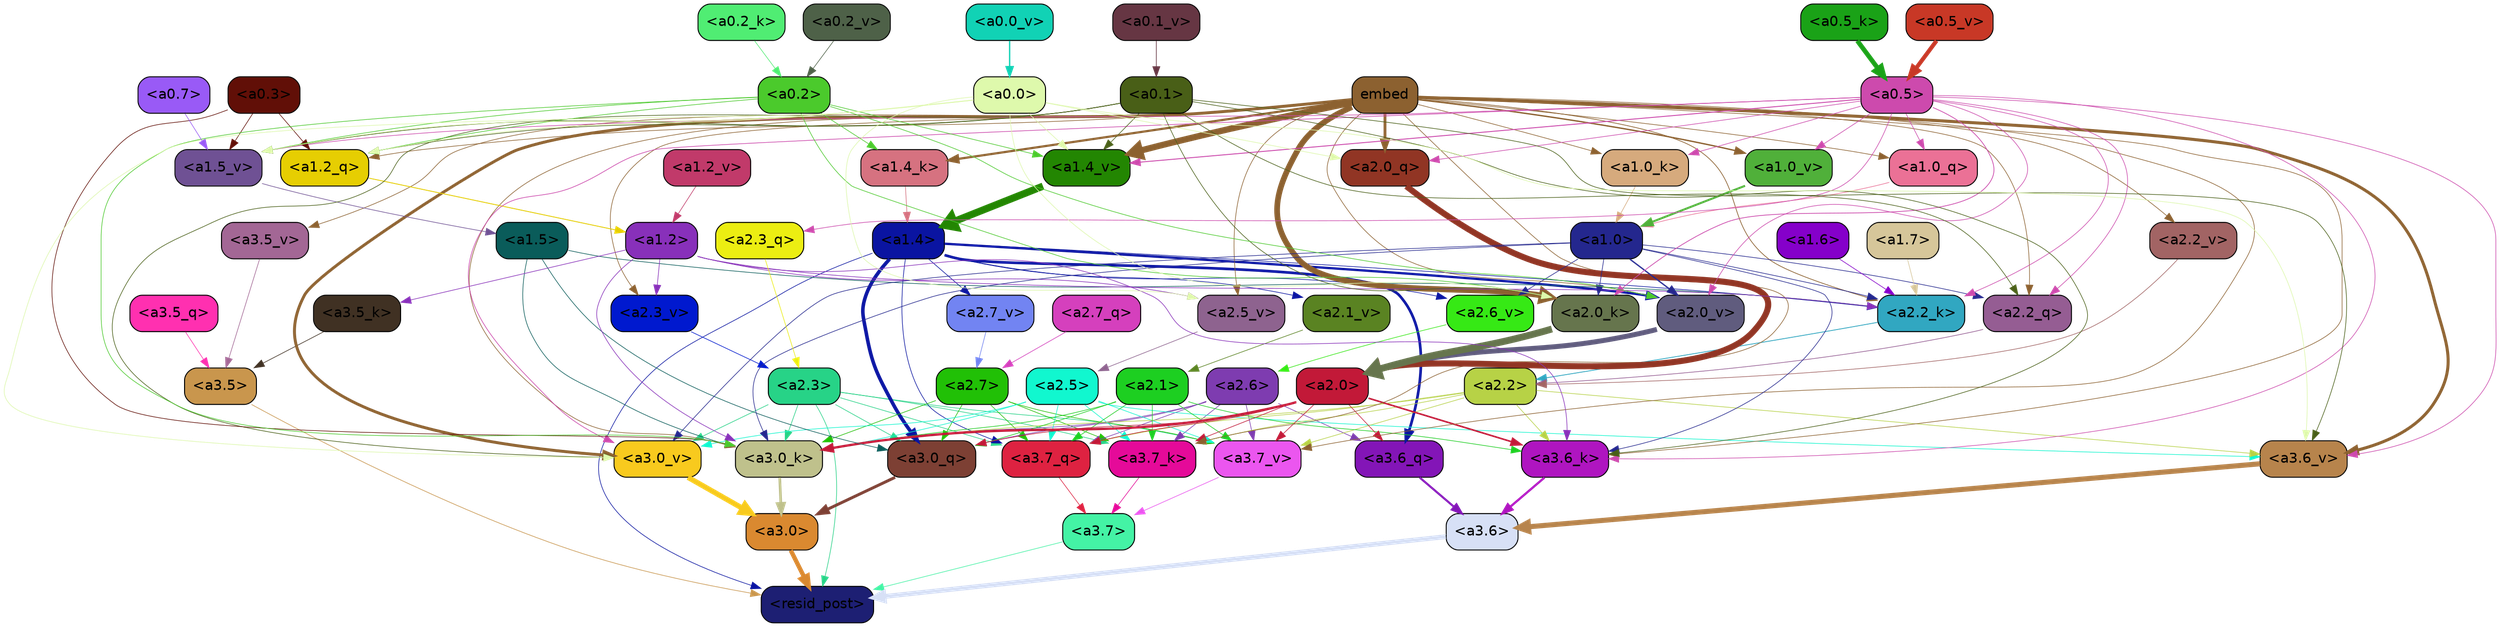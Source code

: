 strict digraph "" {
	graph [bgcolor=transparent,
		layout=dot,
		overlap=false,
		splines=true
	];
	"<a3.7>"	[color=black,
		fillcolor="#44f3a5",
		fontname=Helvetica,
		shape=box,
		style="filled, rounded"];
	"<resid_post>"	[color=black,
		fillcolor="#1d1f73",
		fontname=Helvetica,
		shape=box,
		style="filled, rounded"];
	"<a3.7>" -> "<resid_post>"	[color="#44f3a5",
		penwidth=0.6];
	"<a3.6>"	[color=black,
		fillcolor="#d7e0f6",
		fontname=Helvetica,
		shape=box,
		style="filled, rounded"];
	"<a3.6>" -> "<resid_post>"	[color="#d7e0f6",
		penwidth=4.6696330308914185];
	"<a3.5>"	[color=black,
		fillcolor="#c9964d",
		fontname=Helvetica,
		shape=box,
		style="filled, rounded"];
	"<a3.5>" -> "<resid_post>"	[color="#c9964d",
		penwidth=0.6];
	"<a3.0>"	[color=black,
		fillcolor="#da8930",
		fontname=Helvetica,
		shape=box,
		style="filled, rounded"];
	"<a3.0>" -> "<resid_post>"	[color="#da8930",
		penwidth=4.282557368278503];
	"<a2.3>"	[color=black,
		fillcolor="#27d387",
		fontname=Helvetica,
		shape=box,
		style="filled, rounded"];
	"<a2.3>" -> "<resid_post>"	[color="#27d387",
		penwidth=0.6];
	"<a3.7_q>"	[color=black,
		fillcolor="#de2241",
		fontname=Helvetica,
		shape=box,
		style="filled, rounded"];
	"<a2.3>" -> "<a3.7_q>"	[color="#27d387",
		penwidth=0.6];
	"<a3.0_q>"	[color=black,
		fillcolor="#7d4034",
		fontname=Helvetica,
		shape=box,
		style="filled, rounded"];
	"<a2.3>" -> "<a3.0_q>"	[color="#27d387",
		penwidth=0.6];
	"<a3.7_k>"	[color=black,
		fillcolor="#e50a99",
		fontname=Helvetica,
		shape=box,
		style="filled, rounded"];
	"<a2.3>" -> "<a3.7_k>"	[color="#27d387",
		penwidth=0.6];
	"<a3.0_k>"	[color=black,
		fillcolor="#bfc18c",
		fontname=Helvetica,
		shape=box,
		style="filled, rounded"];
	"<a2.3>" -> "<a3.0_k>"	[color="#27d387",
		penwidth=0.6];
	"<a3.7_v>"	[color=black,
		fillcolor="#eb56ef",
		fontname=Helvetica,
		shape=box,
		style="filled, rounded"];
	"<a2.3>" -> "<a3.7_v>"	[color="#27d387",
		penwidth=0.6];
	"<a3.0_v>"	[color=black,
		fillcolor="#f8ca1e",
		fontname=Helvetica,
		shape=box,
		style="filled, rounded"];
	"<a2.3>" -> "<a3.0_v>"	[color="#27d387",
		penwidth=0.6];
	"<a1.4>"	[color=black,
		fillcolor="#0a14a1",
		fontname=Helvetica,
		shape=box,
		style="filled, rounded"];
	"<a1.4>" -> "<resid_post>"	[color="#0a14a1",
		penwidth=0.6];
	"<a1.4>" -> "<a3.7_q>"	[color="#0a14a1",
		penwidth=0.6];
	"<a3.6_q>"	[color=black,
		fillcolor="#8315b7",
		fontname=Helvetica,
		shape=box,
		style="filled, rounded"];
	"<a1.4>" -> "<a3.6_q>"	[color="#0a14a1",
		penwidth=2.6073555648326874];
	"<a1.4>" -> "<a3.0_q>"	[color="#0a14a1",
		penwidth=3.4971605762839317];
	"<a2.2_k>"	[color=black,
		fillcolor="#31a7c1",
		fontname=Helvetica,
		shape=box,
		style="filled, rounded"];
	"<a1.4>" -> "<a2.2_k>"	[color="#0a14a1",
		penwidth=0.6];
	"<a2.7_v>"	[color=black,
		fillcolor="#7284f2",
		fontname=Helvetica,
		shape=box,
		style="filled, rounded"];
	"<a1.4>" -> "<a2.7_v>"	[color="#0a14a1",
		penwidth=0.6];
	"<a2.6_v>"	[color=black,
		fillcolor="#36e915",
		fontname=Helvetica,
		shape=box,
		style="filled, rounded"];
	"<a1.4>" -> "<a2.6_v>"	[color="#0a14a1",
		penwidth=0.6];
	"<a2.1_v>"	[color=black,
		fillcolor="#5a8322",
		fontname=Helvetica,
		shape=box,
		style="filled, rounded"];
	"<a1.4>" -> "<a2.1_v>"	[color="#0a14a1",
		penwidth=0.6];
	"<a2.0_v>"	[color=black,
		fillcolor="#605c7e",
		fontname=Helvetica,
		shape=box,
		style="filled, rounded"];
	"<a1.4>" -> "<a2.0_v>"	[color="#0a14a1",
		penwidth=2.268670678138733];
	"<a3.7_q>" -> "<a3.7>"	[color="#de2241",
		penwidth=0.6];
	"<a3.6_q>" -> "<a3.6>"	[color="#8315b7",
		penwidth=2.03758105635643];
	"<a3.5_q>"	[color=black,
		fillcolor="#ff30b0",
		fontname=Helvetica,
		shape=box,
		style="filled, rounded"];
	"<a3.5_q>" -> "<a3.5>"	[color="#ff30b0",
		penwidth=0.6];
	"<a3.0_q>" -> "<a3.0>"	[color="#7d4034",
		penwidth=2.8638100624084473];
	"<a3.7_k>" -> "<a3.7>"	[color="#e50a99",
		penwidth=0.6];
	"<a3.6_k>"	[color=black,
		fillcolor="#af15c0",
		fontname=Helvetica,
		shape=box,
		style="filled, rounded"];
	"<a3.6_k>" -> "<a3.6>"	[color="#af15c0",
		penwidth=2.174198240041733];
	"<a3.5_k>"	[color=black,
		fillcolor="#403123",
		fontname=Helvetica,
		shape=box,
		style="filled, rounded"];
	"<a3.5_k>" -> "<a3.5>"	[color="#403123",
		penwidth=0.6];
	"<a3.0_k>" -> "<a3.0>"	[color="#bfc18c",
		penwidth=2.6274144649505615];
	"<a3.7_v>" -> "<a3.7>"	[color="#eb56ef",
		penwidth=0.6];
	"<a3.6_v>"	[color=black,
		fillcolor="#b7844c",
		fontname=Helvetica,
		shape=box,
		style="filled, rounded"];
	"<a3.6_v>" -> "<a3.6>"	[color="#b7844c",
		penwidth=5.002329230308533];
	"<a3.5_v>"	[color=black,
		fillcolor="#a36795",
		fontname=Helvetica,
		shape=box,
		style="filled, rounded"];
	"<a3.5_v>" -> "<a3.5>"	[color="#a36795",
		penwidth=0.6];
	"<a3.0_v>" -> "<a3.0>"	[color="#f8ca1e",
		penwidth=5.188832879066467];
	"<a2.7>"	[color=black,
		fillcolor="#21c006",
		fontname=Helvetica,
		shape=box,
		style="filled, rounded"];
	"<a2.7>" -> "<a3.7_q>"	[color="#21c006",
		penwidth=0.6];
	"<a2.7>" -> "<a3.0_q>"	[color="#21c006",
		penwidth=0.6];
	"<a2.7>" -> "<a3.7_k>"	[color="#21c006",
		penwidth=0.6];
	"<a2.7>" -> "<a3.0_k>"	[color="#21c006",
		penwidth=0.6];
	"<a2.7>" -> "<a3.7_v>"	[color="#21c006",
		penwidth=0.6];
	"<a2.6>"	[color=black,
		fillcolor="#7e3cb0",
		fontname=Helvetica,
		shape=box,
		style="filled, rounded"];
	"<a2.6>" -> "<a3.7_q>"	[color="#7e3cb0",
		penwidth=0.6];
	"<a2.6>" -> "<a3.6_q>"	[color="#7e3cb0",
		penwidth=0.6];
	"<a2.6>" -> "<a3.0_q>"	[color="#7e3cb0",
		penwidth=0.6];
	"<a2.6>" -> "<a3.7_k>"	[color="#7e3cb0",
		penwidth=0.6];
	"<a2.6>" -> "<a3.0_k>"	[color="#7e3cb0",
		penwidth=0.6];
	"<a2.6>" -> "<a3.7_v>"	[color="#7e3cb0",
		penwidth=0.6];
	"<a2.5>"	[color=black,
		fillcolor="#11f7cf",
		fontname=Helvetica,
		shape=box,
		style="filled, rounded"];
	"<a2.5>" -> "<a3.7_q>"	[color="#11f7cf",
		penwidth=0.6];
	"<a2.5>" -> "<a3.7_k>"	[color="#11f7cf",
		penwidth=0.6];
	"<a2.5>" -> "<a3.0_k>"	[color="#11f7cf",
		penwidth=0.6];
	"<a2.5>" -> "<a3.7_v>"	[color="#11f7cf",
		penwidth=0.6];
	"<a2.5>" -> "<a3.6_v>"	[color="#11f7cf",
		penwidth=0.6];
	"<a2.5>" -> "<a3.0_v>"	[color="#11f7cf",
		penwidth=0.6];
	"<a2.2>"	[color=black,
		fillcolor="#b7d246",
		fontname=Helvetica,
		shape=box,
		style="filled, rounded"];
	"<a2.2>" -> "<a3.7_q>"	[color="#b7d246",
		penwidth=0.6];
	"<a2.2>" -> "<a3.7_k>"	[color="#b7d246",
		penwidth=0.6];
	"<a2.2>" -> "<a3.6_k>"	[color="#b7d246",
		penwidth=0.6];
	"<a2.2>" -> "<a3.0_k>"	[color="#b7d246",
		penwidth=0.6];
	"<a2.2>" -> "<a3.7_v>"	[color="#b7d246",
		penwidth=0.6];
	"<a2.2>" -> "<a3.6_v>"	[color="#b7d246",
		penwidth=0.6];
	"<a2.1>"	[color=black,
		fillcolor="#1dcf21",
		fontname=Helvetica,
		shape=box,
		style="filled, rounded"];
	"<a2.1>" -> "<a3.7_q>"	[color="#1dcf21",
		penwidth=0.6];
	"<a2.1>" -> "<a3.0_q>"	[color="#1dcf21",
		penwidth=0.6];
	"<a2.1>" -> "<a3.7_k>"	[color="#1dcf21",
		penwidth=0.6];
	"<a2.1>" -> "<a3.6_k>"	[color="#1dcf21",
		penwidth=0.6];
	"<a2.1>" -> "<a3.0_k>"	[color="#1dcf21",
		penwidth=0.6];
	"<a2.1>" -> "<a3.7_v>"	[color="#1dcf21",
		penwidth=0.6];
	"<a2.0>"	[color=black,
		fillcolor="#c21938",
		fontname=Helvetica,
		shape=box,
		style="filled, rounded"];
	"<a2.0>" -> "<a3.7_q>"	[color="#c21938",
		penwidth=0.6];
	"<a2.0>" -> "<a3.6_q>"	[color="#c21938",
		penwidth=0.6];
	"<a2.0>" -> "<a3.0_q>"	[color="#c21938",
		penwidth=0.6];
	"<a2.0>" -> "<a3.7_k>"	[color="#c21938",
		penwidth=0.6];
	"<a2.0>" -> "<a3.6_k>"	[color="#c21938",
		penwidth=1.5568191409111023];
	"<a2.0>" -> "<a3.0_k>"	[color="#c21938",
		penwidth=2.270527422428131];
	"<a2.0>" -> "<a3.7_v>"	[color="#c21938",
		penwidth=0.6];
	"<a1.5>"	[color=black,
		fillcolor="#0a5c5a",
		fontname=Helvetica,
		shape=box,
		style="filled, rounded"];
	"<a1.5>" -> "<a3.0_q>"	[color="#0a5c5a",
		penwidth=0.6];
	"<a1.5>" -> "<a3.0_k>"	[color="#0a5c5a",
		penwidth=0.6];
	"<a1.5>" -> "<a2.2_k>"	[color="#0a5c5a",
		penwidth=0.6];
	embed	[color=black,
		fillcolor="#8c6130",
		fontname=Helvetica,
		shape=box,
		style="filled, rounded"];
	embed -> "<a3.7_k>"	[color="#8c6130",
		penwidth=0.6];
	embed -> "<a3.6_k>"	[color="#8c6130",
		penwidth=0.6];
	embed -> "<a3.0_k>"	[color="#8c6130",
		penwidth=0.6];
	embed -> "<a3.7_v>"	[color="#8c6130",
		penwidth=0.6];
	embed -> "<a3.6_v>"	[color="#8c6130",
		penwidth=2.9588699340820312];
	embed -> "<a3.5_v>"	[color="#8c6130",
		penwidth=0.6];
	embed -> "<a3.0_v>"	[color="#8c6130",
		penwidth=2.8686431646347046];
	"<a2.2_q>"	[color=black,
		fillcolor="#955d93",
		fontname=Helvetica,
		shape=box,
		style="filled, rounded"];
	embed -> "<a2.2_q>"	[color="#8c6130",
		penwidth=0.6];
	"<a2.0_q>"	[color=black,
		fillcolor="#913524",
		fontname=Helvetica,
		shape=box,
		style="filled, rounded"];
	embed -> "<a2.0_q>"	[color="#8c6130",
		penwidth=2.7617180347442627];
	embed -> "<a2.2_k>"	[color="#8c6130",
		penwidth=0.67606520652771];
	"<a2.0_k>"	[color=black,
		fillcolor="#66754d",
		fontname=Helvetica,
		shape=box,
		style="filled, rounded"];
	embed -> "<a2.0_k>"	[color="#8c6130",
		penwidth=5.615107178688049];
	"<a2.5_v>"	[color=black,
		fillcolor="#8e638f",
		fontname=Helvetica,
		shape=box,
		style="filled, rounded"];
	embed -> "<a2.5_v>"	[color="#8c6130",
		penwidth=0.6];
	"<a2.3_v>"	[color=black,
		fillcolor="#0019cf",
		fontname=Helvetica,
		shape=box,
		style="filled, rounded"];
	embed -> "<a2.3_v>"	[color="#8c6130",
		penwidth=0.6];
	"<a2.2_v>"	[color=black,
		fillcolor="#a26464",
		fontname=Helvetica,
		shape=box,
		style="filled, rounded"];
	embed -> "<a2.2_v>"	[color="#8c6130",
		penwidth=0.6];
	embed -> "<a2.0_v>"	[color="#8c6130",
		penwidth=0.6];
	"<a1.2_q>"	[color=black,
		fillcolor="#e6ce02",
		fontname=Helvetica,
		shape=box,
		style="filled, rounded"];
	embed -> "<a1.2_q>"	[color="#8c6130",
		penwidth=0.6];
	"<a1.0_q>"	[color=black,
		fillcolor="#eb7196",
		fontname=Helvetica,
		shape=box,
		style="filled, rounded"];
	embed -> "<a1.0_q>"	[color="#8c6130",
		penwidth=0.6];
	"<a1.4_k>"	[color=black,
		fillcolor="#d67280",
		fontname=Helvetica,
		shape=box,
		style="filled, rounded"];
	embed -> "<a1.4_k>"	[color="#8c6130",
		penwidth=2.1468217372894287];
	"<a1.0_k>"	[color=black,
		fillcolor="#d6aa7d",
		fontname=Helvetica,
		shape=box,
		style="filled, rounded"];
	embed -> "<a1.0_k>"	[color="#8c6130",
		penwidth=0.6];
	"<a1.4_v>"	[color=black,
		fillcolor="#238602",
		fontname=Helvetica,
		shape=box,
		style="filled, rounded"];
	embed -> "<a1.4_v>"	[color="#8c6130",
		penwidth=6.189999580383301];
	"<a1.0_v>"	[color=black,
		fillcolor="#50b03a",
		fontname=Helvetica,
		shape=box,
		style="filled, rounded"];
	embed -> "<a1.0_v>"	[color="#8c6130",
		penwidth=1.3123979568481445];
	"<a1.2>"	[color=black,
		fillcolor="#8830ba",
		fontname=Helvetica,
		shape=box,
		style="filled, rounded"];
	"<a1.2>" -> "<a3.6_k>"	[color="#8830ba",
		penwidth=0.6];
	"<a1.2>" -> "<a3.5_k>"	[color="#8830ba",
		penwidth=0.6];
	"<a1.2>" -> "<a3.0_k>"	[color="#8830ba",
		penwidth=0.6];
	"<a1.2>" -> "<a2.2_k>"	[color="#8830ba",
		penwidth=0.6];
	"<a1.2>" -> "<a2.5_v>"	[color="#8830ba",
		penwidth=0.6];
	"<a1.2>" -> "<a2.3_v>"	[color="#8830ba",
		penwidth=0.6];
	"<a1.0>"	[color=black,
		fillcolor="#24278e",
		fontname=Helvetica,
		shape=box,
		style="filled, rounded"];
	"<a1.0>" -> "<a3.6_k>"	[color="#24278e",
		penwidth=0.6];
	"<a1.0>" -> "<a3.0_k>"	[color="#24278e",
		penwidth=0.6];
	"<a1.0>" -> "<a3.0_v>"	[color="#24278e",
		penwidth=0.6];
	"<a1.0>" -> "<a2.2_q>"	[color="#24278e",
		penwidth=0.6];
	"<a1.0>" -> "<a2.2_k>"	[color="#24278e",
		penwidth=0.6];
	"<a1.0>" -> "<a2.0_k>"	[color="#24278e",
		penwidth=0.6];
	"<a1.0>" -> "<a2.6_v>"	[color="#24278e",
		penwidth=0.6];
	"<a1.0>" -> "<a2.0_v>"	[color="#24278e",
		penwidth=1.27996826171875];
	"<a0.5>"	[color=black,
		fillcolor="#cd4aad",
		fontname=Helvetica,
		shape=box,
		style="filled, rounded"];
	"<a0.5>" -> "<a3.6_k>"	[color="#cd4aad",
		penwidth=0.6];
	"<a0.5>" -> "<a3.6_v>"	[color="#cd4aad",
		penwidth=0.6];
	"<a0.5>" -> "<a3.0_v>"	[color="#cd4aad",
		penwidth=0.6421224474906921];
	"<a2.3_q>"	[color=black,
		fillcolor="#ecee12",
		fontname=Helvetica,
		shape=box,
		style="filled, rounded"];
	"<a0.5>" -> "<a2.3_q>"	[color="#cd4aad",
		penwidth=0.6];
	"<a0.5>" -> "<a2.2_q>"	[color="#cd4aad",
		penwidth=0.6];
	"<a0.5>" -> "<a2.0_q>"	[color="#cd4aad",
		penwidth=0.6];
	"<a0.5>" -> "<a2.2_k>"	[color="#cd4aad",
		penwidth=0.6];
	"<a0.5>" -> "<a2.0_k>"	[color="#cd4aad",
		penwidth=0.7151575088500977];
	"<a0.5>" -> "<a2.0_v>"	[color="#cd4aad",
		penwidth=0.6];
	"<a0.5>" -> "<a1.0_q>"	[color="#cd4aad",
		penwidth=0.6];
	"<a0.5>" -> "<a1.0_k>"	[color="#cd4aad",
		penwidth=0.6];
	"<a1.5_v>"	[color=black,
		fillcolor="#6f5194",
		fontname=Helvetica,
		shape=box,
		style="filled, rounded"];
	"<a0.5>" -> "<a1.5_v>"	[color="#cd4aad",
		penwidth=0.6];
	"<a0.5>" -> "<a1.4_v>"	[color="#cd4aad",
		penwidth=0.8927993774414062];
	"<a0.5>" -> "<a1.0_v>"	[color="#cd4aad",
		penwidth=0.6];
	"<a0.1>"	[color=black,
		fillcolor="#495f17",
		fontname=Helvetica,
		shape=box,
		style="filled, rounded"];
	"<a0.1>" -> "<a3.6_k>"	[color="#495f17",
		penwidth=0.6];
	"<a0.1>" -> "<a3.6_v>"	[color="#495f17",
		penwidth=0.6];
	"<a0.1>" -> "<a3.0_v>"	[color="#495f17",
		penwidth=0.6];
	"<a0.1>" -> "<a2.2_q>"	[color="#495f17",
		penwidth=0.6];
	"<a0.1>" -> "<a2.0_k>"	[color="#495f17",
		penwidth=0.6];
	"<a0.1>" -> "<a1.2_q>"	[color="#495f17",
		penwidth=0.6];
	"<a0.1>" -> "<a1.5_v>"	[color="#495f17",
		penwidth=0.6];
	"<a0.1>" -> "<a1.4_v>"	[color="#495f17",
		penwidth=0.6];
	"<a0.3>"	[color=black,
		fillcolor="#610f07",
		fontname=Helvetica,
		shape=box,
		style="filled, rounded"];
	"<a0.3>" -> "<a3.0_k>"	[color="#610f07",
		penwidth=0.6];
	"<a0.3>" -> "<a1.2_q>"	[color="#610f07",
		penwidth=0.6];
	"<a0.3>" -> "<a1.5_v>"	[color="#610f07",
		penwidth=0.6];
	"<a0.2>"	[color=black,
		fillcolor="#4bca2c",
		fontname=Helvetica,
		shape=box,
		style="filled, rounded"];
	"<a0.2>" -> "<a3.0_k>"	[color="#4bca2c",
		penwidth=0.6];
	"<a0.2>" -> "<a2.0_k>"	[color="#4bca2c",
		penwidth=0.6];
	"<a0.2>" -> "<a2.0_v>"	[color="#4bca2c",
		penwidth=0.6];
	"<a0.2>" -> "<a1.2_q>"	[color="#4bca2c",
		penwidth=0.6];
	"<a0.2>" -> "<a1.4_k>"	[color="#4bca2c",
		penwidth=0.6];
	"<a0.2>" -> "<a1.5_v>"	[color="#4bca2c",
		penwidth=0.6];
	"<a0.2>" -> "<a1.4_v>"	[color="#4bca2c",
		penwidth=0.6];
	"<a0.0>"	[color=black,
		fillcolor="#def9ac",
		fontname=Helvetica,
		shape=box,
		style="filled, rounded"];
	"<a0.0>" -> "<a3.6_v>"	[color="#def9ac",
		penwidth=0.6];
	"<a0.0>" -> "<a3.0_v>"	[color="#def9ac",
		penwidth=0.6];
	"<a0.0>" -> "<a2.0_q>"	[color="#def9ac",
		penwidth=0.6];
	"<a0.0>" -> "<a2.0_k>"	[color="#def9ac",
		penwidth=0.6];
	"<a0.0>" -> "<a2.5_v>"	[color="#def9ac",
		penwidth=0.6];
	"<a0.0>" -> "<a1.2_q>"	[color="#def9ac",
		penwidth=0.6];
	"<a0.0>" -> "<a1.5_v>"	[color="#def9ac",
		penwidth=0.6];
	"<a0.0>" -> "<a1.4_v>"	[color="#def9ac",
		penwidth=0.6];
	"<a2.7_q>"	[color=black,
		fillcolor="#d540bd",
		fontname=Helvetica,
		shape=box,
		style="filled, rounded"];
	"<a2.7_q>" -> "<a2.7>"	[color="#d540bd",
		penwidth=0.6];
	"<a2.3_q>" -> "<a2.3>"	[color="#ecee12",
		penwidth=0.6];
	"<a2.2_q>" -> "<a2.2>"	[color="#955d93",
		penwidth=0.6340763568878174];
	"<a2.0_q>" -> "<a2.0>"	[color="#913524",
		penwidth=6.0160088539123535];
	"<a2.2_k>" -> "<a2.2>"	[color="#31a7c1",
		penwidth=0.7764816284179688];
	"<a2.0_k>" -> "<a2.0>"	[color="#66754d",
		penwidth=6.773025274276733];
	"<a2.7_v>" -> "<a2.7>"	[color="#7284f2",
		penwidth=0.6];
	"<a2.6_v>" -> "<a2.6>"	[color="#36e915",
		penwidth=0.6];
	"<a2.5_v>" -> "<a2.5>"	[color="#8e638f",
		penwidth=0.6];
	"<a2.3_v>" -> "<a2.3>"	[color="#0019cf",
		penwidth=0.6];
	"<a2.2_v>" -> "<a2.2>"	[color="#a26464",
		penwidth=0.6];
	"<a2.1_v>" -> "<a2.1>"	[color="#5a8322",
		penwidth=0.6];
	"<a2.0_v>" -> "<a2.0>"	[color="#605c7e",
		penwidth=4.906715989112854];
	"<a1.7>"	[color=black,
		fillcolor="#d6c69a",
		fontname=Helvetica,
		shape=box,
		style="filled, rounded"];
	"<a1.7>" -> "<a2.2_k>"	[color="#d6c69a",
		penwidth=0.6];
	"<a1.6>"	[color=black,
		fillcolor="#8500ca",
		fontname=Helvetica,
		shape=box,
		style="filled, rounded"];
	"<a1.6>" -> "<a2.2_k>"	[color="#8500ca",
		penwidth=0.6];
	"<a1.2_q>" -> "<a1.2>"	[color="#e6ce02",
		penwidth=0.836545467376709];
	"<a1.0_q>" -> "<a1.0>"	[color="#eb7196",
		penwidth=0.6];
	"<a1.4_k>" -> "<a1.4>"	[color="#d67280",
		penwidth=0.6];
	"<a1.0_k>" -> "<a1.0>"	[color="#d6aa7d",
		penwidth=0.6];
	"<a1.5_v>" -> "<a1.5>"	[color="#6f5194",
		penwidth=0.6];
	"<a1.4_v>" -> "<a1.4>"	[color="#238602",
		penwidth=7.093163728713989];
	"<a1.2_v>"	[color=black,
		fillcolor="#c13a6a",
		fontname=Helvetica,
		shape=box,
		style="filled, rounded"];
	"<a1.2_v>" -> "<a1.2>"	[color="#c13a6a",
		penwidth=0.6];
	"<a1.0_v>" -> "<a1.0>"	[color="#50b03a",
		penwidth=1.9666723012924194];
	"<a0.7>"	[color=black,
		fillcolor="#995af6",
		fontname=Helvetica,
		shape=box,
		style="filled, rounded"];
	"<a0.7>" -> "<a1.5_v>"	[color="#995af6",
		penwidth=0.6];
	"<a0.5_k>"	[color=black,
		fillcolor="#1aa217",
		fontname=Helvetica,
		shape=box,
		style="filled, rounded"];
	"<a0.5_k>" -> "<a0.5>"	[color="#1aa217",
		penwidth=4.577519536018372];
	"<a0.2_k>"	[color=black,
		fillcolor="#50ed73",
		fontname=Helvetica,
		shape=box,
		style="filled, rounded"];
	"<a0.2_k>" -> "<a0.2>"	[color="#50ed73",
		penwidth=0.6];
	"<a0.5_v>"	[color=black,
		fillcolor="#c83826",
		fontname=Helvetica,
		shape=box,
		style="filled, rounded"];
	"<a0.5_v>" -> "<a0.5>"	[color="#c83826",
		penwidth=4.062177300453186];
	"<a0.2_v>"	[color=black,
		fillcolor="#4e6148",
		fontname=Helvetica,
		shape=box,
		style="filled, rounded"];
	"<a0.2_v>" -> "<a0.2>"	[color="#4e6148",
		penwidth=0.6];
	"<a0.1_v>"	[color=black,
		fillcolor="#663643",
		fontname=Helvetica,
		shape=box,
		style="filled, rounded"];
	"<a0.1_v>" -> "<a0.1>"	[color="#663643",
		penwidth=0.654442310333252];
	"<a0.0_v>"	[color=black,
		fillcolor="#11d2b5",
		fontname=Helvetica,
		shape=box,
		style="filled, rounded"];
	"<a0.0_v>" -> "<a0.0>"	[color="#11d2b5",
		penwidth=1.307939052581787];
}
